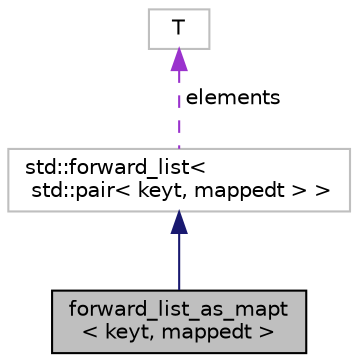 digraph "forward_list_as_mapt&lt; keyt, mappedt &gt;"
{
 // LATEX_PDF_SIZE
  bgcolor="transparent";
  edge [fontname="Helvetica",fontsize="10",labelfontname="Helvetica",labelfontsize="10"];
  node [fontname="Helvetica",fontsize="10",shape=record];
  Node1 [label="forward_list_as_mapt\l\< keyt, mappedt \>",height=0.2,width=0.4,color="black", fillcolor="grey75", style="filled", fontcolor="black",tooltip="Implementation of map-like interface using a forward list."];
  Node2 -> Node1 [dir="back",color="midnightblue",fontsize="10",style="solid",fontname="Helvetica"];
  Node2 [label="std::forward_list\<\l std::pair\< keyt, mappedt \> \>",height=0.2,width=0.4,color="grey75",tooltip="STL class."];
  Node3 -> Node2 [dir="back",color="darkorchid3",fontsize="10",style="dashed",label=" elements" ,fontname="Helvetica"];
  Node3 [label="T",height=0.2,width=0.4,color="grey75",tooltip=" "];
}
